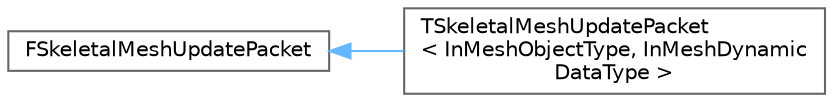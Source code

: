 digraph "Graphical Class Hierarchy"
{
 // INTERACTIVE_SVG=YES
 // LATEX_PDF_SIZE
  bgcolor="transparent";
  edge [fontname=Helvetica,fontsize=10,labelfontname=Helvetica,labelfontsize=10];
  node [fontname=Helvetica,fontsize=10,shape=box,height=0.2,width=0.4];
  rankdir="LR";
  Node0 [id="Node000000",label="FSkeletalMeshUpdatePacket",height=0.2,width=0.4,color="grey40", fillcolor="white", style="filled",URL="$d6/dc4/classFSkeletalMeshUpdatePacket.html",tooltip=" "];
  Node0 -> Node1 [id="edge5087_Node000000_Node000001",dir="back",color="steelblue1",style="solid",tooltip=" "];
  Node1 [id="Node000001",label="TSkeletalMeshUpdatePacket\l\< InMeshObjectType, InMeshDynamic\lDataType \>",height=0.2,width=0.4,color="grey40", fillcolor="white", style="filled",URL="$dd/dc9/classTSkeletalMeshUpdatePacket.html",tooltip=" "];
}
